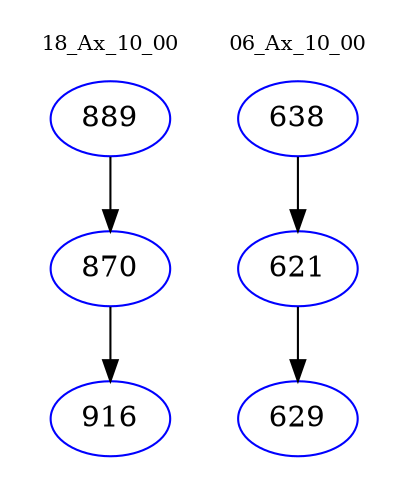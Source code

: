 digraph{
subgraph cluster_0 {
color = white
label = "18_Ax_10_00";
fontsize=10;
T0_889 [label="889", color="blue"]
T0_889 -> T0_870 [color="black"]
T0_870 [label="870", color="blue"]
T0_870 -> T0_916 [color="black"]
T0_916 [label="916", color="blue"]
}
subgraph cluster_1 {
color = white
label = "06_Ax_10_00";
fontsize=10;
T1_638 [label="638", color="blue"]
T1_638 -> T1_621 [color="black"]
T1_621 [label="621", color="blue"]
T1_621 -> T1_629 [color="black"]
T1_629 [label="629", color="blue"]
}
}
